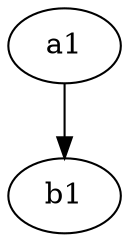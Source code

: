 /* Path of length 1*/
digraph p4 {
  a1 -> b1;
}

/*  [Last modified: 2007 07 05 at 14:59:17 GMT] */
